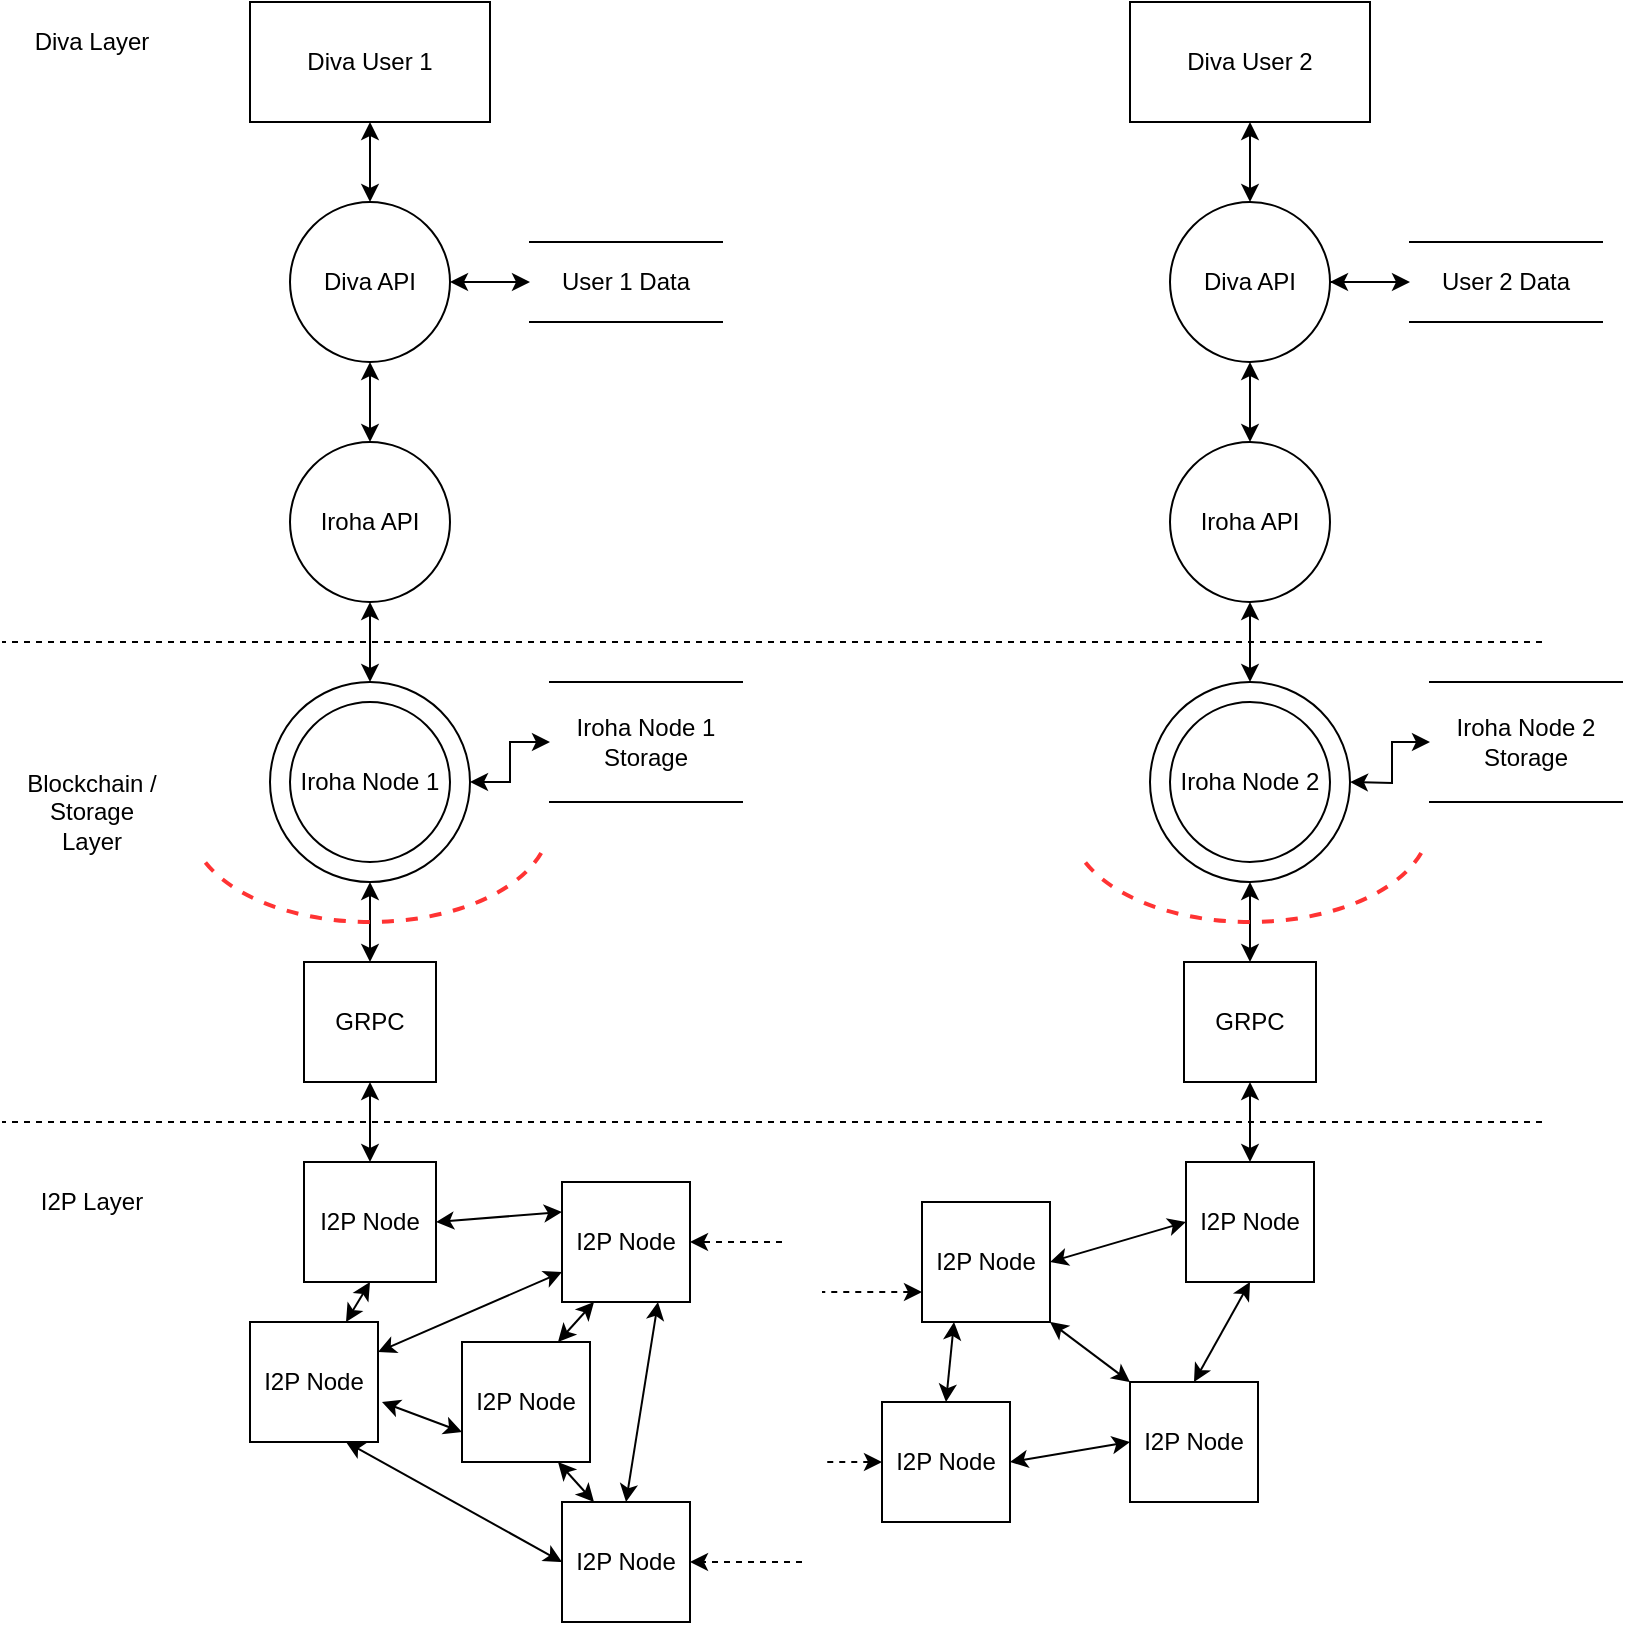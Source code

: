 <mxfile version="14.5.1" type="device"><diagram id="UeOiQb8_dGSUVEbIaA5S" name="Page-1"><mxGraphModel dx="1088" dy="968" grid="1" gridSize="10" guides="1" tooltips="1" connect="1" arrows="1" fold="1" page="1" pageScale="1" pageWidth="827" pageHeight="1169" math="0" shadow="0"><root><mxCell id="0"/><mxCell id="1" parent="0"/><mxCell id="MVZSC3-M-HEMbiVJPIIx-1" value="Diva User 1" style="rounded=0;whiteSpace=wrap;html=1;" parent="1" vertex="1"><mxGeometry x="134" y="180" width="120" height="60" as="geometry"/></mxCell><mxCell id="MVZSC3-M-HEMbiVJPIIx-2" value="&lt;span&gt;Diva&amp;nbsp;&lt;/span&gt;User&amp;nbsp;&lt;span&gt;2&lt;/span&gt;" style="rounded=0;whiteSpace=wrap;html=1;" parent="1" vertex="1"><mxGeometry x="574" y="180" width="120" height="60" as="geometry"/></mxCell><mxCell id="KXs2DVu-o21P6-g95kbx-2" value="I2P Node" style="rounded=0;whiteSpace=wrap;html=1;" parent="1" vertex="1"><mxGeometry x="161" y="760" width="66" height="60" as="geometry"/></mxCell><mxCell id="KXs2DVu-o21P6-g95kbx-3" value="I2P Node" style="rounded=0;whiteSpace=wrap;html=1;" parent="1" vertex="1"><mxGeometry x="602" y="760" width="64" height="60" as="geometry"/></mxCell><mxCell id="KXs2DVu-o21P6-g95kbx-5" style="edgeStyle=orthogonalEdgeStyle;rounded=0;orthogonalLoop=1;jettySize=auto;html=1;exitX=0.5;exitY=1;exitDx=0;exitDy=0;shadow=0;sketch=0;startArrow=classic;startFill=1;" parent="1" source="9A18JwdC6buI4_OE5WXz-28" edge="1"><mxGeometry relative="1" as="geometry"><mxPoint x="194" y="620" as="sourcePoint"/><mxPoint x="194" y="660" as="targetPoint"/></mxGeometry></mxCell><mxCell id="KXs2DVu-o21P6-g95kbx-6" style="edgeStyle=orthogonalEdgeStyle;rounded=0;orthogonalLoop=1;jettySize=auto;html=1;exitX=0.5;exitY=1;exitDx=0;exitDy=0;shadow=0;sketch=0;startArrow=classic;startFill=1;entryX=0.5;entryY=0;entryDx=0;entryDy=0;" parent="1" source="MVZSC3-M-HEMbiVJPIIx-1" target="I8PTIQ3jfs2E7AtUSTfv-3" edge="1"><mxGeometry relative="1" as="geometry"><mxPoint x="204" y="340" as="sourcePoint"/><mxPoint x="194" y="290" as="targetPoint"/></mxGeometry></mxCell><mxCell id="KXs2DVu-o21P6-g95kbx-7" style="edgeStyle=orthogonalEdgeStyle;rounded=0;orthogonalLoop=1;jettySize=auto;html=1;exitX=0.5;exitY=1;exitDx=0;exitDy=0;shadow=0;sketch=0;startArrow=classic;startFill=1;entryX=0.5;entryY=0;entryDx=0;entryDy=0;" parent="1" source="MVZSC3-M-HEMbiVJPIIx-2" target="I8PTIQ3jfs2E7AtUSTfv-33" edge="1"><mxGeometry relative="1" as="geometry"><mxPoint x="194" y="240" as="sourcePoint"/><mxPoint x="634" y="280" as="targetPoint"/></mxGeometry></mxCell><mxCell id="KXs2DVu-o21P6-g95kbx-8" style="edgeStyle=orthogonalEdgeStyle;rounded=0;orthogonalLoop=1;jettySize=auto;html=1;exitX=0.5;exitY=1;exitDx=0;exitDy=0;shadow=0;sketch=0;startArrow=classic;startFill=1;entryX=0.5;entryY=0;entryDx=0;entryDy=0;" parent="1" source="3UGNSJIiERxvfaQPzrsz-2" target="KXs2DVu-o21P6-g95kbx-3" edge="1"><mxGeometry relative="1" as="geometry"><mxPoint x="634" y="610" as="sourcePoint"/><mxPoint x="204" y="570" as="targetPoint"/></mxGeometry></mxCell><mxCell id="KXs2DVu-o21P6-g95kbx-11" value="I2P Layer" style="text;html=1;strokeColor=none;fillColor=none;align=center;verticalAlign=middle;whiteSpace=wrap;rounded=0;" parent="1" vertex="1"><mxGeometry x="20" y="770" width="70" height="20" as="geometry"/></mxCell><mxCell id="KXs2DVu-o21P6-g95kbx-12" value="Blockchain / Storage Layer" style="text;html=1;strokeColor=none;fillColor=none;align=center;verticalAlign=middle;whiteSpace=wrap;rounded=0;" parent="1" vertex="1"><mxGeometry x="20" y="560" width="70" height="50" as="geometry"/></mxCell><mxCell id="KXs2DVu-o21P6-g95kbx-13" value="Diva Layer" style="text;html=1;strokeColor=none;fillColor=none;align=center;verticalAlign=middle;whiteSpace=wrap;rounded=0;" parent="1" vertex="1"><mxGeometry x="20" y="190" width="70" height="20" as="geometry"/></mxCell><mxCell id="I8PTIQ3jfs2E7AtUSTfv-3" value="Diva API" style="ellipse;whiteSpace=wrap;html=1;aspect=fixed;" parent="1" vertex="1"><mxGeometry x="154" y="280" width="80" height="80" as="geometry"/></mxCell><mxCell id="I8PTIQ3jfs2E7AtUSTfv-7" style="edgeStyle=orthogonalEdgeStyle;rounded=0;orthogonalLoop=1;jettySize=auto;html=1;shadow=0;sketch=0;startArrow=classic;startFill=1;entryX=0.5;entryY=1;entryDx=0;entryDy=0;exitX=0.5;exitY=0;exitDx=0;exitDy=0;" parent="1" source="9A18JwdC6buI4_OE5WXz-28" target="I8PTIQ3jfs2E7AtUSTfv-15" edge="1"><mxGeometry relative="1" as="geometry"><mxPoint x="194" y="540" as="sourcePoint"/><mxPoint x="430" y="290" as="targetPoint"/><Array as="points"/></mxGeometry></mxCell><mxCell id="I8PTIQ3jfs2E7AtUSTfv-8" style="edgeStyle=orthogonalEdgeStyle;rounded=0;orthogonalLoop=1;jettySize=auto;html=1;shadow=0;sketch=0;startArrow=classic;startFill=1;entryX=0.5;entryY=1;entryDx=0;entryDy=0;exitX=0.5;exitY=0;exitDx=0;exitDy=0;" parent="1" source="9A18JwdC6buI4_OE5WXz-31" target="I8PTIQ3jfs2E7AtUSTfv-34" edge="1"><mxGeometry relative="1" as="geometry"><mxPoint x="634" y="520" as="sourcePoint"/><mxPoint x="420" y="370" as="targetPoint"/><Array as="points"/></mxGeometry></mxCell><mxCell id="I8PTIQ3jfs2E7AtUSTfv-15" value="Iroha API" style="ellipse;whiteSpace=wrap;html=1;aspect=fixed;" parent="1" vertex="1"><mxGeometry x="154" y="400" width="80" height="80" as="geometry"/></mxCell><mxCell id="I8PTIQ3jfs2E7AtUSTfv-17" value="" style="endArrow=classic;startArrow=classic;html=1;entryX=0.5;entryY=1;entryDx=0;entryDy=0;exitX=0.5;exitY=0;exitDx=0;exitDy=0;" parent="1" source="I8PTIQ3jfs2E7AtUSTfv-15" target="I8PTIQ3jfs2E7AtUSTfv-3" edge="1"><mxGeometry width="50" height="50" relative="1" as="geometry"><mxPoint x="540" y="700" as="sourcePoint"/><mxPoint x="590" y="650" as="targetPoint"/></mxGeometry></mxCell><mxCell id="I8PTIQ3jfs2E7AtUSTfv-21" value="I2P Node" style="rounded=0;whiteSpace=wrap;html=1;" parent="1" vertex="1"><mxGeometry x="134" y="840" width="64" height="60" as="geometry"/></mxCell><mxCell id="I8PTIQ3jfs2E7AtUSTfv-22" style="rounded=0;orthogonalLoop=1;jettySize=auto;html=1;exitX=0.75;exitY=1;exitDx=0;exitDy=0;shadow=0;sketch=0;startArrow=classic;startFill=1;entryX=0;entryY=0.5;entryDx=0;entryDy=0;" parent="1" source="I8PTIQ3jfs2E7AtUSTfv-21" target="I8PTIQ3jfs2E7AtUSTfv-23" edge="1"><mxGeometry relative="1" as="geometry"><mxPoint x="237" y="800" as="sourcePoint"/><mxPoint x="270" y="800" as="targetPoint"/></mxGeometry></mxCell><mxCell id="I8PTIQ3jfs2E7AtUSTfv-23" value="I2P Node" style="rounded=0;whiteSpace=wrap;html=1;" parent="1" vertex="1"><mxGeometry x="290" y="930" width="64" height="60" as="geometry"/></mxCell><mxCell id="I8PTIQ3jfs2E7AtUSTfv-30" style="rounded=0;orthogonalLoop=1;jettySize=auto;html=1;exitX=0.5;exitY=1;exitDx=0;exitDy=0;shadow=0;sketch=0;startArrow=classic;startFill=1;entryX=0.75;entryY=0;entryDx=0;entryDy=0;" parent="1" source="KXs2DVu-o21P6-g95kbx-2" target="I8PTIQ3jfs2E7AtUSTfv-21" edge="1"><mxGeometry relative="1" as="geometry"><mxPoint x="344" y="800" as="sourcePoint"/><mxPoint x="370" y="800" as="targetPoint"/></mxGeometry></mxCell><mxCell id="I8PTIQ3jfs2E7AtUSTfv-32" value="" style="endArrow=classic;startArrow=classic;html=1;entryX=0.5;entryY=1;entryDx=0;entryDy=0;" parent="1" source="I8PTIQ3jfs2E7AtUSTfv-34" target="I8PTIQ3jfs2E7AtUSTfv-33" edge="1"><mxGeometry width="50" height="50" relative="1" as="geometry"><mxPoint x="391.716" y="441.716" as="sourcePoint"/><mxPoint x="391.716" y="358.284" as="targetPoint"/></mxGeometry></mxCell><mxCell id="9A18JwdC6buI4_OE5WXz-44" value="" style="edgeStyle=none;rounded=0;orthogonalLoop=1;jettySize=auto;html=1;dashed=1;startArrow=none;startFill=0;endArrow=none;endFill=0;exitX=1;exitY=0.5;exitDx=0;exitDy=0;" parent="1" source="I8PTIQ3jfs2E7AtUSTfv-33" target="9A18JwdC6buI4_OE5WXz-43" edge="1"><mxGeometry relative="1" as="geometry"/></mxCell><mxCell id="I8PTIQ3jfs2E7AtUSTfv-33" value="Diva API" style="ellipse;whiteSpace=wrap;html=1;aspect=fixed;" parent="1" vertex="1"><mxGeometry x="594" y="280" width="80" height="80" as="geometry"/></mxCell><mxCell id="I8PTIQ3jfs2E7AtUSTfv-34" value="Iroha API" style="ellipse;whiteSpace=wrap;html=1;aspect=fixed;" parent="1" vertex="1"><mxGeometry x="594" y="400" width="80" height="80" as="geometry"/></mxCell><mxCell id="3UGNSJIiERxvfaQPzrsz-1" value="GRPC" style="rounded=0;whiteSpace=wrap;html=1;" parent="1" vertex="1"><mxGeometry x="161" y="660" width="66" height="60" as="geometry"/></mxCell><mxCell id="3UGNSJIiERxvfaQPzrsz-3" value="" style="edgeStyle=orthogonalEdgeStyle;rounded=0;orthogonalLoop=1;jettySize=auto;html=1;startArrow=classic;startFill=1;entryX=0.5;entryY=1;entryDx=0;entryDy=0;" parent="1" source="3UGNSJIiERxvfaQPzrsz-2" target="9A18JwdC6buI4_OE5WXz-31" edge="1"><mxGeometry relative="1" as="geometry"><mxPoint x="634" y="620" as="targetPoint"/></mxGeometry></mxCell><mxCell id="3UGNSJIiERxvfaQPzrsz-2" value="GRPC" style="rounded=0;whiteSpace=wrap;html=1;" parent="1" vertex="1"><mxGeometry x="601" y="660" width="66" height="60" as="geometry"/></mxCell><mxCell id="3UGNSJIiERxvfaQPzrsz-4" style="edgeStyle=orthogonalEdgeStyle;rounded=0;orthogonalLoop=1;jettySize=auto;html=1;exitX=0.5;exitY=1;exitDx=0;exitDy=0;shadow=0;sketch=0;startArrow=classic;startFill=1;entryX=0.5;entryY=0;entryDx=0;entryDy=0;" parent="1" source="3UGNSJIiERxvfaQPzrsz-1" target="KXs2DVu-o21P6-g95kbx-2" edge="1"><mxGeometry relative="1" as="geometry"><mxPoint x="204" y="630" as="sourcePoint"/><mxPoint x="204" y="670" as="targetPoint"/></mxGeometry></mxCell><mxCell id="9A18JwdC6buI4_OE5WXz-1" value="" style="verticalLabelPosition=bottom;verticalAlign=top;html=1;shape=mxgraph.basic.arc;startAngle=0.3;endAngle=0.694;dashed=1;strokeColor=#FF3333;strokeWidth=2;" parent="1" vertex="1"><mxGeometry x="104" y="540" width="180" height="100" as="geometry"/></mxCell><mxCell id="9A18JwdC6buI4_OE5WXz-2" value="" style="verticalLabelPosition=bottom;verticalAlign=top;html=1;shape=mxgraph.basic.arc;startAngle=0.3;endAngle=0.694;dashed=1;strokeColor=#FF3333;strokeWidth=2;" parent="1" vertex="1"><mxGeometry x="544" y="540" width="180" height="100" as="geometry"/></mxCell><mxCell id="9A18JwdC6buI4_OE5WXz-4" value="I2P Node" style="rounded=0;whiteSpace=wrap;html=1;" parent="1" vertex="1"><mxGeometry x="574" y="870" width="64" height="60" as="geometry"/></mxCell><mxCell id="9A18JwdC6buI4_OE5WXz-5" value="I2P Node" style="rounded=0;whiteSpace=wrap;html=1;" parent="1" vertex="1"><mxGeometry x="470" y="780" width="64" height="60" as="geometry"/></mxCell><mxCell id="9A18JwdC6buI4_OE5WXz-6" value="I2P Node" style="rounded=0;whiteSpace=wrap;html=1;" parent="1" vertex="1"><mxGeometry x="290" y="770" width="64" height="60" as="geometry"/></mxCell><mxCell id="9A18JwdC6buI4_OE5WXz-7" value="I2P Node" style="rounded=0;whiteSpace=wrap;html=1;" parent="1" vertex="1"><mxGeometry x="450" y="880" width="64" height="60" as="geometry"/></mxCell><mxCell id="9A18JwdC6buI4_OE5WXz-8" value="I2P Node" style="rounded=0;whiteSpace=wrap;html=1;" parent="1" vertex="1"><mxGeometry x="240" y="850" width="64" height="60" as="geometry"/></mxCell><mxCell id="9A18JwdC6buI4_OE5WXz-9" style="rounded=0;orthogonalLoop=1;jettySize=auto;html=1;exitX=0.75;exitY=1;exitDx=0;exitDy=0;shadow=0;sketch=0;startArrow=classic;startFill=1;entryX=0.25;entryY=0;entryDx=0;entryDy=0;" parent="1" source="9A18JwdC6buI4_OE5WXz-8" target="I8PTIQ3jfs2E7AtUSTfv-23" edge="1"><mxGeometry relative="1" as="geometry"><mxPoint x="176" y="910" as="sourcePoint"/><mxPoint x="300" y="970" as="targetPoint"/></mxGeometry></mxCell><mxCell id="9A18JwdC6buI4_OE5WXz-10" style="rounded=0;orthogonalLoop=1;jettySize=auto;html=1;exitX=0.75;exitY=1;exitDx=0;exitDy=0;shadow=0;sketch=0;startArrow=classic;startFill=1;entryX=0.5;entryY=0;entryDx=0;entryDy=0;" parent="1" source="9A18JwdC6buI4_OE5WXz-6" target="I8PTIQ3jfs2E7AtUSTfv-23" edge="1"><mxGeometry relative="1" as="geometry"><mxPoint x="282" y="920" as="sourcePoint"/><mxPoint x="320" y="930" as="targetPoint"/></mxGeometry></mxCell><mxCell id="9A18JwdC6buI4_OE5WXz-11" style="rounded=0;orthogonalLoop=1;jettySize=auto;html=1;exitX=0.25;exitY=1;exitDx=0;exitDy=0;shadow=0;sketch=0;startArrow=classic;startFill=1;entryX=0.75;entryY=0;entryDx=0;entryDy=0;" parent="1" source="9A18JwdC6buI4_OE5WXz-6" target="9A18JwdC6buI4_OE5WXz-8" edge="1"><mxGeometry relative="1" as="geometry"><mxPoint x="312" y="840" as="sourcePoint"/><mxPoint x="330" y="940" as="targetPoint"/></mxGeometry></mxCell><mxCell id="9A18JwdC6buI4_OE5WXz-12" style="rounded=0;orthogonalLoop=1;jettySize=auto;html=1;exitX=0;exitY=0.75;exitDx=0;exitDy=0;shadow=0;sketch=0;startArrow=classic;startFill=1;entryX=1;entryY=0.25;entryDx=0;entryDy=0;" parent="1" source="9A18JwdC6buI4_OE5WXz-6" target="I8PTIQ3jfs2E7AtUSTfv-21" edge="1"><mxGeometry relative="1" as="geometry"><mxPoint x="312" y="840" as="sourcePoint"/><mxPoint x="282" y="860" as="targetPoint"/></mxGeometry></mxCell><mxCell id="9A18JwdC6buI4_OE5WXz-13" style="rounded=0;orthogonalLoop=1;jettySize=auto;html=1;exitX=0;exitY=0.75;exitDx=0;exitDy=0;shadow=0;sketch=0;startArrow=classic;startFill=1;" parent="1" source="9A18JwdC6buI4_OE5WXz-8" edge="1"><mxGeometry relative="1" as="geometry"><mxPoint x="280" y="810" as="sourcePoint"/><mxPoint x="200" y="880" as="targetPoint"/></mxGeometry></mxCell><mxCell id="9A18JwdC6buI4_OE5WXz-14" style="rounded=0;orthogonalLoop=1;jettySize=auto;html=1;exitX=0;exitY=0.25;exitDx=0;exitDy=0;shadow=0;sketch=0;startArrow=classic;startFill=1;entryX=1;entryY=0.5;entryDx=0;entryDy=0;" parent="1" source="9A18JwdC6buI4_OE5WXz-6" target="KXs2DVu-o21P6-g95kbx-2" edge="1"><mxGeometry relative="1" as="geometry"><mxPoint x="250" y="890" as="sourcePoint"/><mxPoint x="210" y="880" as="targetPoint"/></mxGeometry></mxCell><mxCell id="9A18JwdC6buI4_OE5WXz-15" style="rounded=0;orthogonalLoop=1;jettySize=auto;html=1;exitX=0.25;exitY=1;exitDx=0;exitDy=0;shadow=0;sketch=0;startArrow=classic;startFill=1;entryX=0.5;entryY=0;entryDx=0;entryDy=0;" parent="1" source="9A18JwdC6buI4_OE5WXz-5" target="9A18JwdC6buI4_OE5WXz-7" edge="1"><mxGeometry relative="1" as="geometry"><mxPoint x="302" y="840" as="sourcePoint"/><mxPoint x="272" y="860" as="targetPoint"/></mxGeometry></mxCell><mxCell id="9A18JwdC6buI4_OE5WXz-16" style="rounded=0;orthogonalLoop=1;jettySize=auto;html=1;exitX=0;exitY=0.5;exitDx=0;exitDy=0;shadow=0;sketch=0;startArrow=classic;startFill=1;entryX=1;entryY=0.5;entryDx=0;entryDy=0;" parent="1" source="9A18JwdC6buI4_OE5WXz-4" target="9A18JwdC6buI4_OE5WXz-7" edge="1"><mxGeometry relative="1" as="geometry"><mxPoint x="500" y="860" as="sourcePoint"/><mxPoint x="488" y="880" as="targetPoint"/></mxGeometry></mxCell><mxCell id="9A18JwdC6buI4_OE5WXz-17" style="rounded=0;orthogonalLoop=1;jettySize=auto;html=1;exitX=0;exitY=0.5;exitDx=0;exitDy=0;shadow=0;sketch=0;startArrow=classic;startFill=1;entryX=1;entryY=0.5;entryDx=0;entryDy=0;" parent="1" source="KXs2DVu-o21P6-g95kbx-3" target="9A18JwdC6buI4_OE5WXz-5" edge="1"><mxGeometry relative="1" as="geometry"><mxPoint x="584" y="910" as="sourcePoint"/><mxPoint x="504" y="910" as="targetPoint"/></mxGeometry></mxCell><mxCell id="9A18JwdC6buI4_OE5WXz-18" style="rounded=0;orthogonalLoop=1;jettySize=auto;html=1;exitX=0.5;exitY=1;exitDx=0;exitDy=0;shadow=0;sketch=0;startArrow=classic;startFill=1;entryX=0.5;entryY=0;entryDx=0;entryDy=0;" parent="1" source="KXs2DVu-o21P6-g95kbx-3" target="9A18JwdC6buI4_OE5WXz-4" edge="1"><mxGeometry relative="1" as="geometry"><mxPoint x="612" y="800" as="sourcePoint"/><mxPoint x="564" y="830" as="targetPoint"/></mxGeometry></mxCell><mxCell id="9A18JwdC6buI4_OE5WXz-19" style="rounded=0;orthogonalLoop=1;jettySize=auto;html=1;exitX=1;exitY=1;exitDx=0;exitDy=0;shadow=0;sketch=0;startArrow=classic;startFill=1;entryX=0;entryY=0;entryDx=0;entryDy=0;" parent="1" source="9A18JwdC6buI4_OE5WXz-5" target="9A18JwdC6buI4_OE5WXz-4" edge="1"><mxGeometry relative="1" as="geometry"><mxPoint x="644" y="830" as="sourcePoint"/><mxPoint x="616" y="880" as="targetPoint"/></mxGeometry></mxCell><mxCell id="9A18JwdC6buI4_OE5WXz-20" style="rounded=0;orthogonalLoop=1;jettySize=auto;html=1;exitX=0;exitY=0.75;exitDx=0;exitDy=0;shadow=0;sketch=0;startArrow=classic;startFill=1;endArrow=none;endFill=0;dashed=1;" parent="1" source="9A18JwdC6buI4_OE5WXz-5" edge="1"><mxGeometry relative="1" as="geometry"><mxPoint x="318" y="840" as="sourcePoint"/><mxPoint x="420" y="825" as="targetPoint"/></mxGeometry></mxCell><mxCell id="9A18JwdC6buI4_OE5WXz-21" style="rounded=0;orthogonalLoop=1;jettySize=auto;html=1;exitX=0;exitY=0.5;exitDx=0;exitDy=0;shadow=0;sketch=0;startArrow=classic;startFill=1;endArrow=none;endFill=0;dashed=1;" parent="1" source="9A18JwdC6buI4_OE5WXz-7" edge="1"><mxGeometry relative="1" as="geometry"><mxPoint x="500" y="830" as="sourcePoint"/><mxPoint x="420" y="910" as="targetPoint"/></mxGeometry></mxCell><mxCell id="9A18JwdC6buI4_OE5WXz-22" style="rounded=0;orthogonalLoop=1;jettySize=auto;html=1;shadow=0;sketch=0;startArrow=none;startFill=0;entryX=1;entryY=0.5;entryDx=0;entryDy=0;dashed=1;" parent="1" target="I8PTIQ3jfs2E7AtUSTfv-23" edge="1"><mxGeometry relative="1" as="geometry"><mxPoint x="410" y="960" as="sourcePoint"/><mxPoint x="440" y="920" as="targetPoint"/></mxGeometry></mxCell><mxCell id="9A18JwdC6buI4_OE5WXz-23" style="rounded=0;orthogonalLoop=1;jettySize=auto;html=1;shadow=0;sketch=0;startArrow=none;startFill=0;entryX=1;entryY=0.5;entryDx=0;entryDy=0;dashed=1;" parent="1" target="9A18JwdC6buI4_OE5WXz-6" edge="1"><mxGeometry relative="1" as="geometry"><mxPoint x="400" y="800" as="sourcePoint"/><mxPoint x="364" y="970" as="targetPoint"/></mxGeometry></mxCell><mxCell id="9A18JwdC6buI4_OE5WXz-24" style="rounded=0;orthogonalLoop=1;jettySize=auto;html=1;shadow=0;sketch=0;startArrow=none;startFill=0;dashed=1;endArrow=none;endFill=0;" parent="1" edge="1"><mxGeometry relative="1" as="geometry"><mxPoint x="780" y="740" as="sourcePoint"/><mxPoint x="10" y="740" as="targetPoint"/></mxGeometry></mxCell><mxCell id="9A18JwdC6buI4_OE5WXz-25" style="rounded=0;orthogonalLoop=1;jettySize=auto;html=1;shadow=0;sketch=0;startArrow=none;startFill=0;dashed=1;endArrow=none;endFill=0;" parent="1" edge="1"><mxGeometry relative="1" as="geometry"><mxPoint x="780" y="500" as="sourcePoint"/><mxPoint x="10" y="500" as="targetPoint"/></mxGeometry></mxCell><mxCell id="9A18JwdC6buI4_OE5WXz-29" value="" style="group" parent="1" vertex="1" connectable="0"><mxGeometry x="144" y="520" width="100" height="100" as="geometry"/></mxCell><mxCell id="9A18JwdC6buI4_OE5WXz-28" value="" style="ellipse;whiteSpace=wrap;html=1;aspect=fixed;strokeWidth=1;" parent="9A18JwdC6buI4_OE5WXz-29" vertex="1"><mxGeometry width="100" height="100" as="geometry"/></mxCell><mxCell id="9A18JwdC6buI4_OE5WXz-27" value="Iroha Node 1" style="ellipse;whiteSpace=wrap;html=1;aspect=fixed;strokeWidth=1;" parent="9A18JwdC6buI4_OE5WXz-29" vertex="1"><mxGeometry x="10" y="10" width="80" height="80" as="geometry"/></mxCell><mxCell id="9A18JwdC6buI4_OE5WXz-30" value="" style="group" parent="1" vertex="1" connectable="0"><mxGeometry x="584" y="520" width="100" height="100" as="geometry"/></mxCell><mxCell id="9A18JwdC6buI4_OE5WXz-31" value="" style="ellipse;whiteSpace=wrap;html=1;aspect=fixed;strokeWidth=1;" parent="9A18JwdC6buI4_OE5WXz-30" vertex="1"><mxGeometry width="100" height="100" as="geometry"/></mxCell><mxCell id="9A18JwdC6buI4_OE5WXz-32" value="Iroha Node 2" style="ellipse;whiteSpace=wrap;html=1;aspect=fixed;strokeWidth=1;" parent="9A18JwdC6buI4_OE5WXz-30" vertex="1"><mxGeometry x="10" y="10" width="80" height="80" as="geometry"/></mxCell><mxCell id="9A18JwdC6buI4_OE5WXz-35" value="&lt;span&gt;Iroha Node 1 Storage&lt;br&gt;&lt;/span&gt;" style="shape=partialRectangle;whiteSpace=wrap;html=1;left=0;right=0;fillColor=none;rounded=0;glass=1;" parent="1" vertex="1"><mxGeometry x="284" y="520" width="96" height="60" as="geometry"/></mxCell><mxCell id="9A18JwdC6buI4_OE5WXz-36" style="edgeStyle=orthogonalEdgeStyle;rounded=0;orthogonalLoop=1;jettySize=auto;html=1;exitX=1;exitY=0.5;exitDx=0;exitDy=0;shadow=0;sketch=0;startArrow=classic;startFill=1;entryX=0;entryY=0.5;entryDx=0;entryDy=0;" parent="1" source="9A18JwdC6buI4_OE5WXz-28" target="9A18JwdC6buI4_OE5WXz-35" edge="1"><mxGeometry relative="1" as="geometry"><mxPoint x="204" y="730" as="sourcePoint"/><mxPoint x="204" y="770" as="targetPoint"/></mxGeometry></mxCell><mxCell id="9A18JwdC6buI4_OE5WXz-37" value="&lt;span&gt;Iroha Node 2 Storage&lt;br&gt;&lt;/span&gt;" style="shape=partialRectangle;whiteSpace=wrap;html=1;left=0;right=0;fillColor=none;rounded=0;glass=1;" parent="1" vertex="1"><mxGeometry x="724" y="520" width="96" height="60" as="geometry"/></mxCell><mxCell id="9A18JwdC6buI4_OE5WXz-38" style="edgeStyle=orthogonalEdgeStyle;rounded=0;orthogonalLoop=1;jettySize=auto;html=1;exitX=1;exitY=0.5;exitDx=0;exitDy=0;shadow=0;sketch=0;startArrow=classic;startFill=1;entryX=0;entryY=0.5;entryDx=0;entryDy=0;" parent="1" target="9A18JwdC6buI4_OE5WXz-37" edge="1"><mxGeometry relative="1" as="geometry"><mxPoint x="684" y="570" as="sourcePoint"/><mxPoint x="644" y="770" as="targetPoint"/></mxGeometry></mxCell><mxCell id="9A18JwdC6buI4_OE5WXz-40" style="edgeStyle=orthogonalEdgeStyle;rounded=0;orthogonalLoop=1;jettySize=auto;html=1;shadow=0;sketch=0;startArrow=classic;startFill=1;entryX=1;entryY=0.5;entryDx=0;entryDy=0;exitX=0;exitY=0.5;exitDx=0;exitDy=0;" parent="1" source="9A18JwdC6buI4_OE5WXz-41" target="I8PTIQ3jfs2E7AtUSTfv-3" edge="1"><mxGeometry relative="1" as="geometry"><mxPoint x="120" y="320" as="sourcePoint"/><mxPoint x="204" y="290" as="targetPoint"/></mxGeometry></mxCell><mxCell id="9A18JwdC6buI4_OE5WXz-41" value="&lt;span&gt;User 1 Data&lt;br&gt;&lt;/span&gt;" style="shape=partialRectangle;whiteSpace=wrap;html=1;left=0;right=0;fillColor=none;rounded=0;glass=1;" parent="1" vertex="1"><mxGeometry x="274" y="300" width="96" height="40" as="geometry"/></mxCell><mxCell id="9A18JwdC6buI4_OE5WXz-42" style="edgeStyle=orthogonalEdgeStyle;rounded=0;orthogonalLoop=1;jettySize=auto;html=1;shadow=0;sketch=0;startArrow=classic;startFill=1;exitX=0;exitY=0.5;exitDx=0;exitDy=0;" parent="1" source="9A18JwdC6buI4_OE5WXz-43" edge="1"><mxGeometry relative="1" as="geometry"><mxPoint x="560" y="320" as="sourcePoint"/><mxPoint x="674" y="320" as="targetPoint"/></mxGeometry></mxCell><mxCell id="9A18JwdC6buI4_OE5WXz-43" value="&lt;span&gt;User 2 Data&lt;br&gt;&lt;/span&gt;" style="shape=partialRectangle;whiteSpace=wrap;html=1;left=0;right=0;fillColor=none;rounded=0;glass=1;" parent="1" vertex="1"><mxGeometry x="714" y="300" width="96" height="40" as="geometry"/></mxCell></root></mxGraphModel></diagram></mxfile>